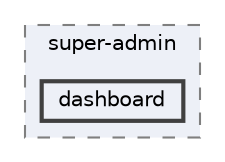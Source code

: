 digraph "resources/views/backend/super-admin/dashboard"
{
 // LATEX_PDF_SIZE
  bgcolor="transparent";
  edge [fontname=Helvetica,fontsize=10,labelfontname=Helvetica,labelfontsize=10];
  node [fontname=Helvetica,fontsize=10,shape=box,height=0.2,width=0.4];
  compound=true
  subgraph clusterdir_5ed27aaffd68c879960ffdb4f2525a8a {
    graph [ bgcolor="#edf0f7", pencolor="grey50", label="super-admin", fontname=Helvetica,fontsize=10 style="filled,dashed", URL="dir_5ed27aaffd68c879960ffdb4f2525a8a.html",tooltip=""]
  dir_16995342a09dd969a188eb187ea57a16 [label="dashboard", fillcolor="#edf0f7", color="grey25", style="filled,bold", URL="dir_16995342a09dd969a188eb187ea57a16.html",tooltip=""];
  }
}
